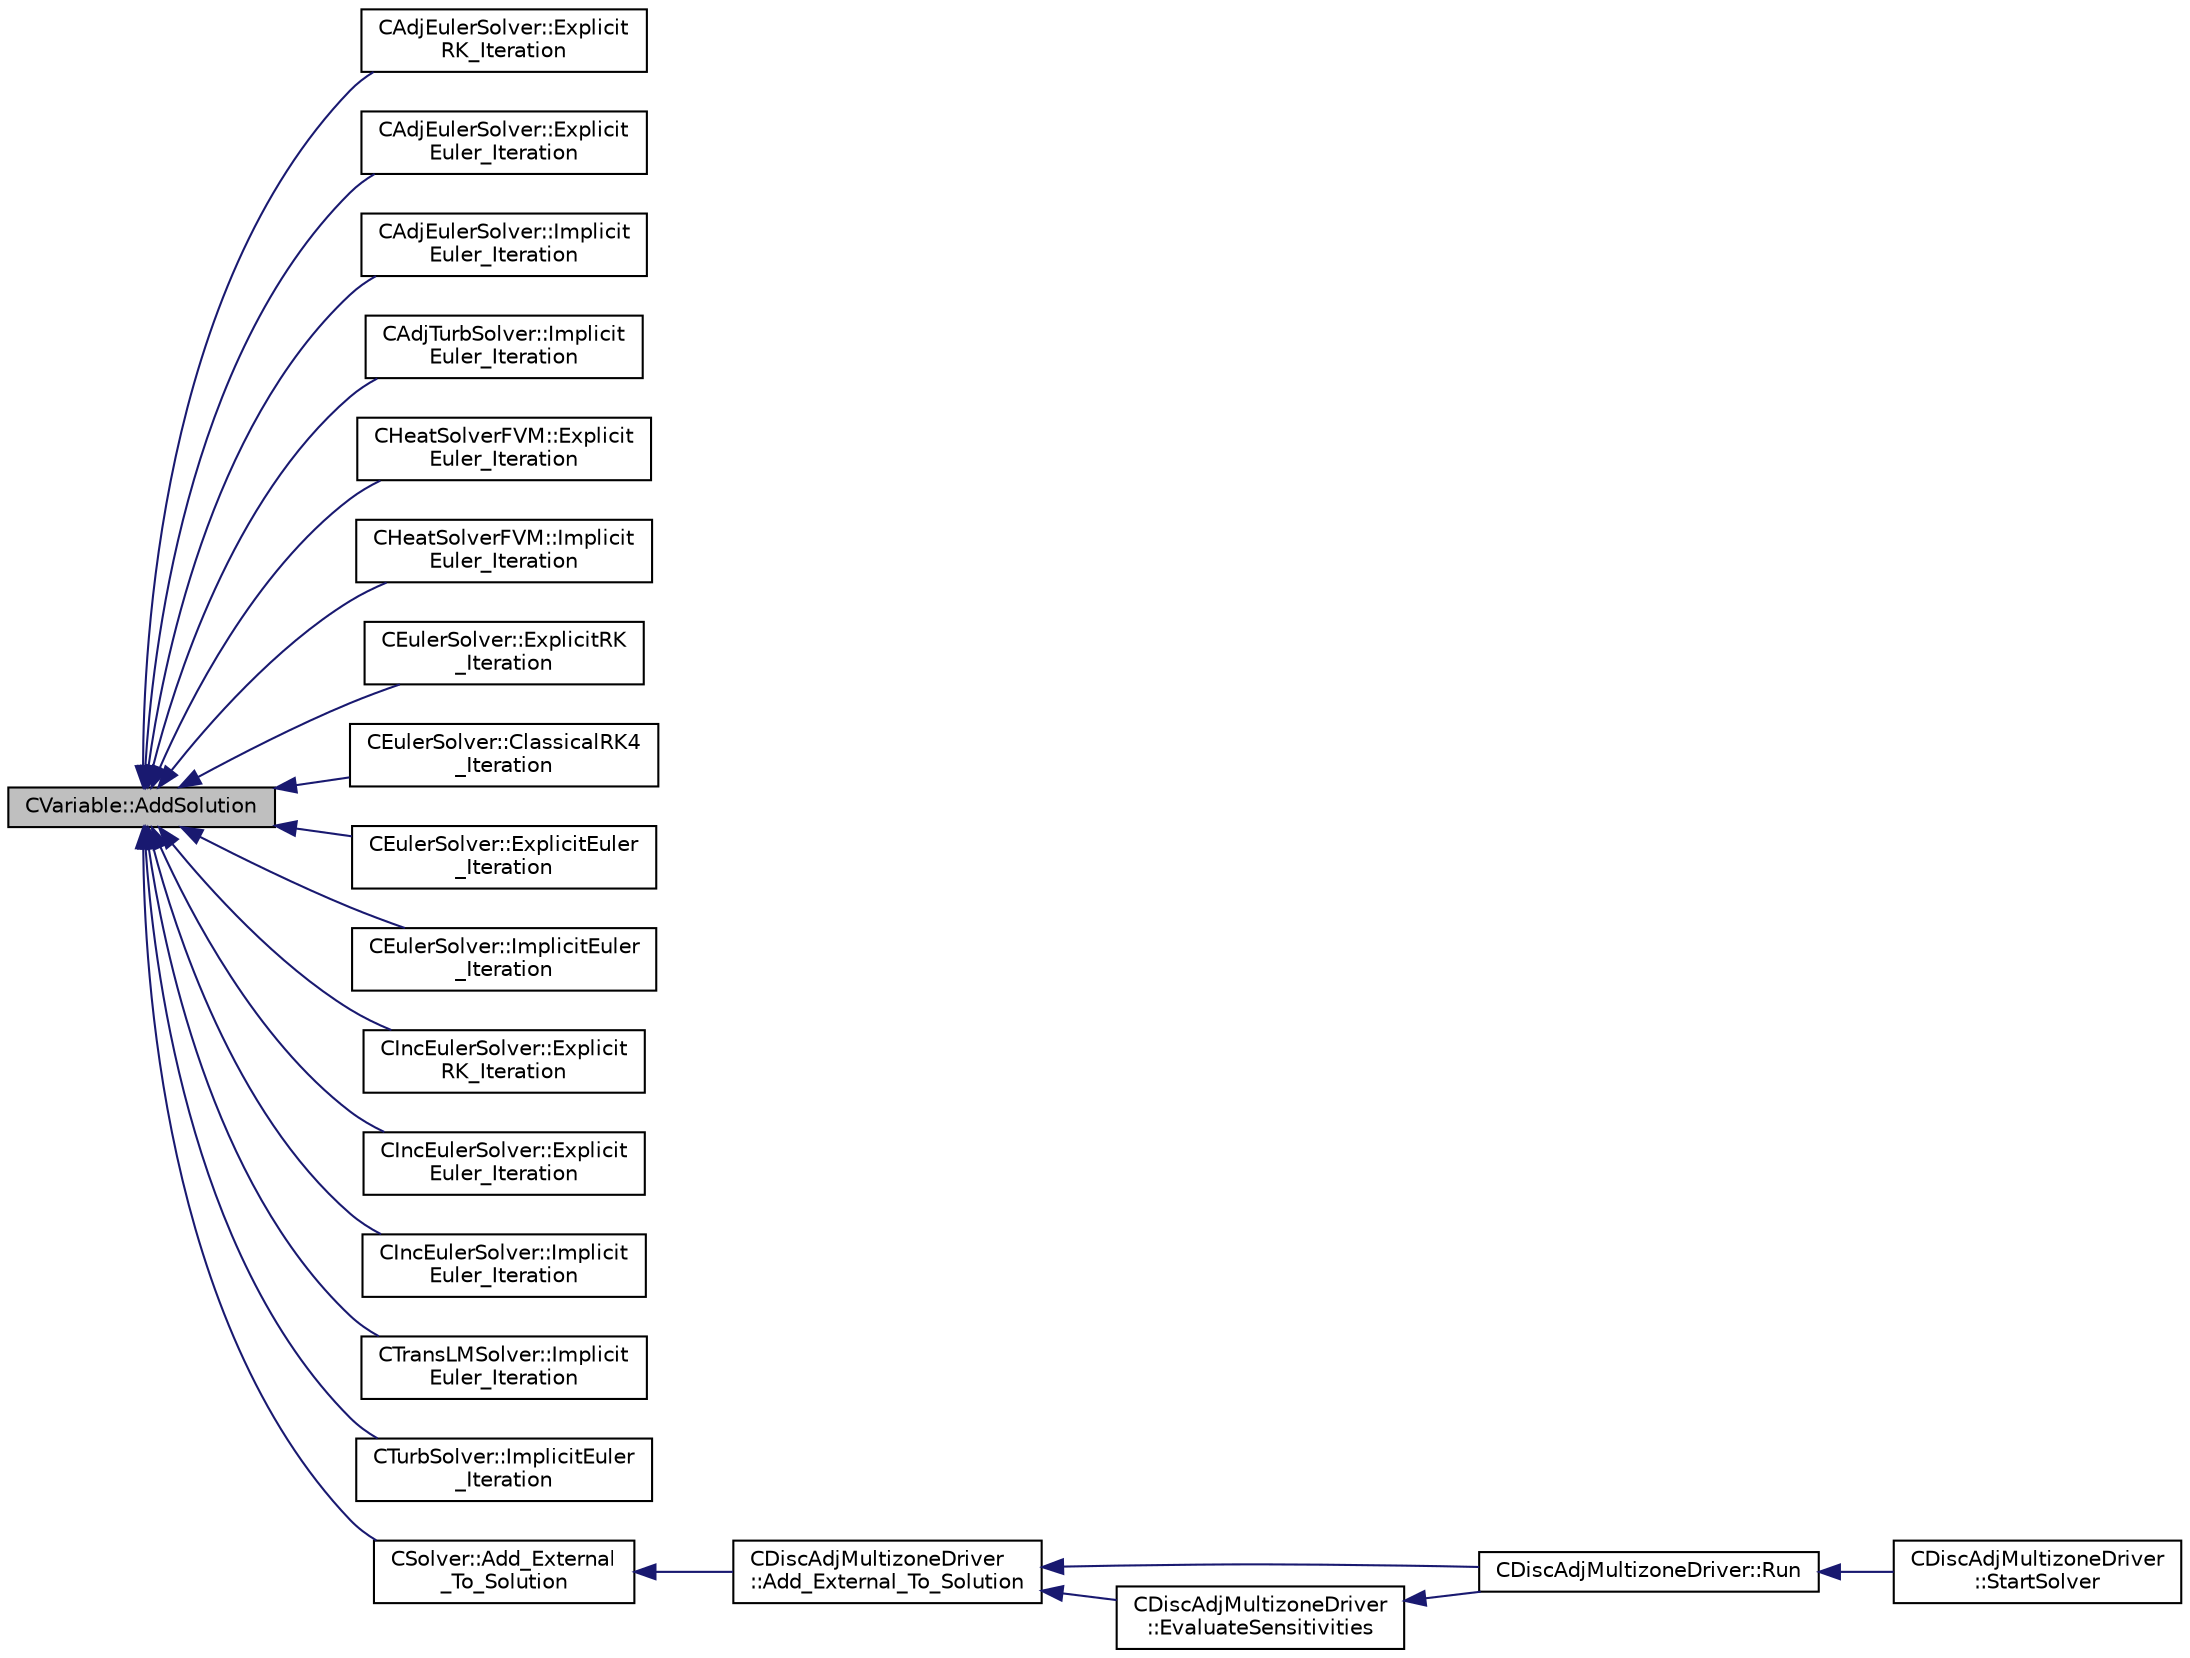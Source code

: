 digraph "CVariable::AddSolution"
{
  edge [fontname="Helvetica",fontsize="10",labelfontname="Helvetica",labelfontsize="10"];
  node [fontname="Helvetica",fontsize="10",shape=record];
  rankdir="LR";
  Node246 [label="CVariable::AddSolution",height=0.2,width=0.4,color="black", fillcolor="grey75", style="filled", fontcolor="black"];
  Node246 -> Node247 [dir="back",color="midnightblue",fontsize="10",style="solid",fontname="Helvetica"];
  Node247 [label="CAdjEulerSolver::Explicit\lRK_Iteration",height=0.2,width=0.4,color="black", fillcolor="white", style="filled",URL="$class_c_adj_euler_solver.html#a83de159f4bd062c776f07d087414a9cf",tooltip="Update the solution using a Runge-Kutta strategy. "];
  Node246 -> Node248 [dir="back",color="midnightblue",fontsize="10",style="solid",fontname="Helvetica"];
  Node248 [label="CAdjEulerSolver::Explicit\lEuler_Iteration",height=0.2,width=0.4,color="black", fillcolor="white", style="filled",URL="$class_c_adj_euler_solver.html#a2863f1ed56105b595204ac31b3dab66b",tooltip="Update the solution using a explicit Euler scheme. "];
  Node246 -> Node249 [dir="back",color="midnightblue",fontsize="10",style="solid",fontname="Helvetica"];
  Node249 [label="CAdjEulerSolver::Implicit\lEuler_Iteration",height=0.2,width=0.4,color="black", fillcolor="white", style="filled",URL="$class_c_adj_euler_solver.html#af64f459bce9498b1d19d8a645d0bc2c3",tooltip="Update the solution using an implicit solver. "];
  Node246 -> Node250 [dir="back",color="midnightblue",fontsize="10",style="solid",fontname="Helvetica"];
  Node250 [label="CAdjTurbSolver::Implicit\lEuler_Iteration",height=0.2,width=0.4,color="black", fillcolor="white", style="filled",URL="$class_c_adj_turb_solver.html#a2c2657818c6ecfb7984c70bf079accd3",tooltip="Update the solution using an implicit solver. "];
  Node246 -> Node251 [dir="back",color="midnightblue",fontsize="10",style="solid",fontname="Helvetica"];
  Node251 [label="CHeatSolverFVM::Explicit\lEuler_Iteration",height=0.2,width=0.4,color="black", fillcolor="white", style="filled",URL="$class_c_heat_solver_f_v_m.html#ac72e3e231d74967d368bf1cb7345535a",tooltip="Update the solution using an explicit solver. "];
  Node246 -> Node252 [dir="back",color="midnightblue",fontsize="10",style="solid",fontname="Helvetica"];
  Node252 [label="CHeatSolverFVM::Implicit\lEuler_Iteration",height=0.2,width=0.4,color="black", fillcolor="white", style="filled",URL="$class_c_heat_solver_f_v_m.html#a604f660ae9da06eae59363f83a98843e",tooltip="Update the solution using an implicit solver. "];
  Node246 -> Node253 [dir="back",color="midnightblue",fontsize="10",style="solid",fontname="Helvetica"];
  Node253 [label="CEulerSolver::ExplicitRK\l_Iteration",height=0.2,width=0.4,color="black", fillcolor="white", style="filled",URL="$class_c_euler_solver.html#ac3d1b3a1fee6613906b56a9698bfe680",tooltip="Update the solution using a Runge-Kutta scheme. "];
  Node246 -> Node254 [dir="back",color="midnightblue",fontsize="10",style="solid",fontname="Helvetica"];
  Node254 [label="CEulerSolver::ClassicalRK4\l_Iteration",height=0.2,width=0.4,color="black", fillcolor="white", style="filled",URL="$class_c_euler_solver.html#ad87a9109a645f0ea9e38336d2a6bf196",tooltip="Update the solution using the classical fourth-order Runge-Kutta scheme. "];
  Node246 -> Node255 [dir="back",color="midnightblue",fontsize="10",style="solid",fontname="Helvetica"];
  Node255 [label="CEulerSolver::ExplicitEuler\l_Iteration",height=0.2,width=0.4,color="black", fillcolor="white", style="filled",URL="$class_c_euler_solver.html#a1f798a3f88873d6d634b90f8816eccde",tooltip="Update the solution using the explicit Euler scheme. "];
  Node246 -> Node256 [dir="back",color="midnightblue",fontsize="10",style="solid",fontname="Helvetica"];
  Node256 [label="CEulerSolver::ImplicitEuler\l_Iteration",height=0.2,width=0.4,color="black", fillcolor="white", style="filled",URL="$class_c_euler_solver.html#a4e8277fc44dc97c8d73fbe3347204372",tooltip="Update the solution using an implicit Euler scheme. "];
  Node246 -> Node257 [dir="back",color="midnightblue",fontsize="10",style="solid",fontname="Helvetica"];
  Node257 [label="CIncEulerSolver::Explicit\lRK_Iteration",height=0.2,width=0.4,color="black", fillcolor="white", style="filled",URL="$class_c_inc_euler_solver.html#a2f6c1370f17da44680c1ff1b6be6c9a1",tooltip="Update the solution using a Runge-Kutta scheme. "];
  Node246 -> Node258 [dir="back",color="midnightblue",fontsize="10",style="solid",fontname="Helvetica"];
  Node258 [label="CIncEulerSolver::Explicit\lEuler_Iteration",height=0.2,width=0.4,color="black", fillcolor="white", style="filled",URL="$class_c_inc_euler_solver.html#a66aac46e83451e30828ad808becb1f73",tooltip="Update the solution using the explicit Euler scheme. "];
  Node246 -> Node259 [dir="back",color="midnightblue",fontsize="10",style="solid",fontname="Helvetica"];
  Node259 [label="CIncEulerSolver::Implicit\lEuler_Iteration",height=0.2,width=0.4,color="black", fillcolor="white", style="filled",URL="$class_c_inc_euler_solver.html#ad84dd4225bb9d158c52b26e2f30f6fa7",tooltip="Update the solution using an implicit Euler scheme. "];
  Node246 -> Node260 [dir="back",color="midnightblue",fontsize="10",style="solid",fontname="Helvetica"];
  Node260 [label="CTransLMSolver::Implicit\lEuler_Iteration",height=0.2,width=0.4,color="black", fillcolor="white", style="filled",URL="$class_c_trans_l_m_solver.html#aa39c7964d452b56f3f41733ae43d4cc7",tooltip="Update the solution using an implicit solver. "];
  Node246 -> Node261 [dir="back",color="midnightblue",fontsize="10",style="solid",fontname="Helvetica"];
  Node261 [label="CTurbSolver::ImplicitEuler\l_Iteration",height=0.2,width=0.4,color="black", fillcolor="white", style="filled",URL="$class_c_turb_solver.html#af7a0ab68fbb2925c56863df97b3ea4ee",tooltip="Update the solution using an implicit solver. "];
  Node246 -> Node262 [dir="back",color="midnightblue",fontsize="10",style="solid",fontname="Helvetica"];
  Node262 [label="CSolver::Add_External\l_To_Solution",height=0.2,width=0.4,color="black", fillcolor="white", style="filled",URL="$class_c_solver.html#a0ece4e9ec78dcbcb3b9d980f01f7b17c",tooltip="Add External to Solution vector. "];
  Node262 -> Node263 [dir="back",color="midnightblue",fontsize="10",style="solid",fontname="Helvetica"];
  Node263 [label="CDiscAdjMultizoneDriver\l::Add_External_To_Solution",height=0.2,width=0.4,color="black", fillcolor="white", style="filled",URL="$class_c_disc_adj_multizone_driver.html#a2cb9b1f8ff31b3a3df43a7ebd415425c",tooltip="Add External_Old vector to Solution. "];
  Node263 -> Node264 [dir="back",color="midnightblue",fontsize="10",style="solid",fontname="Helvetica"];
  Node264 [label="CDiscAdjMultizoneDriver::Run",height=0.2,width=0.4,color="black", fillcolor="white", style="filled",URL="$class_c_disc_adj_multizone_driver.html#af996aecdb6d20aa4fc81c9b67295abf5",tooltip="[Overload] Run an discrete adjoint update of all solvers within multiple zones. "];
  Node264 -> Node265 [dir="back",color="midnightblue",fontsize="10",style="solid",fontname="Helvetica"];
  Node265 [label="CDiscAdjMultizoneDriver\l::StartSolver",height=0.2,width=0.4,color="black", fillcolor="white", style="filled",URL="$class_c_disc_adj_multizone_driver.html#a75de0a1a482ceeed4301a384f1515092",tooltip="[Overload] Launch the computation for discrete adjoint multizone problems. "];
  Node263 -> Node266 [dir="back",color="midnightblue",fontsize="10",style="solid",fontname="Helvetica"];
  Node266 [label="CDiscAdjMultizoneDriver\l::EvaluateSensitivities",height=0.2,width=0.4,color="black", fillcolor="white", style="filled",URL="$class_c_disc_adj_multizone_driver.html#ac2789097629674cfb7d4de64954024df",tooltip="Evaluate sensitivites for the current adjoint solution and output files. "];
  Node266 -> Node264 [dir="back",color="midnightblue",fontsize="10",style="solid",fontname="Helvetica"];
}
